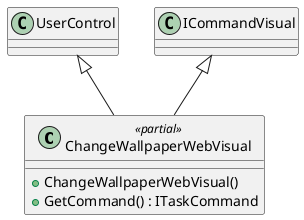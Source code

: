 @startuml
class ChangeWallpaperWebVisual <<partial>> {
    + ChangeWallpaperWebVisual()
    + GetCommand() : ITaskCommand
}
UserControl <|-- ChangeWallpaperWebVisual
ICommandVisual <|-- ChangeWallpaperWebVisual
@enduml
